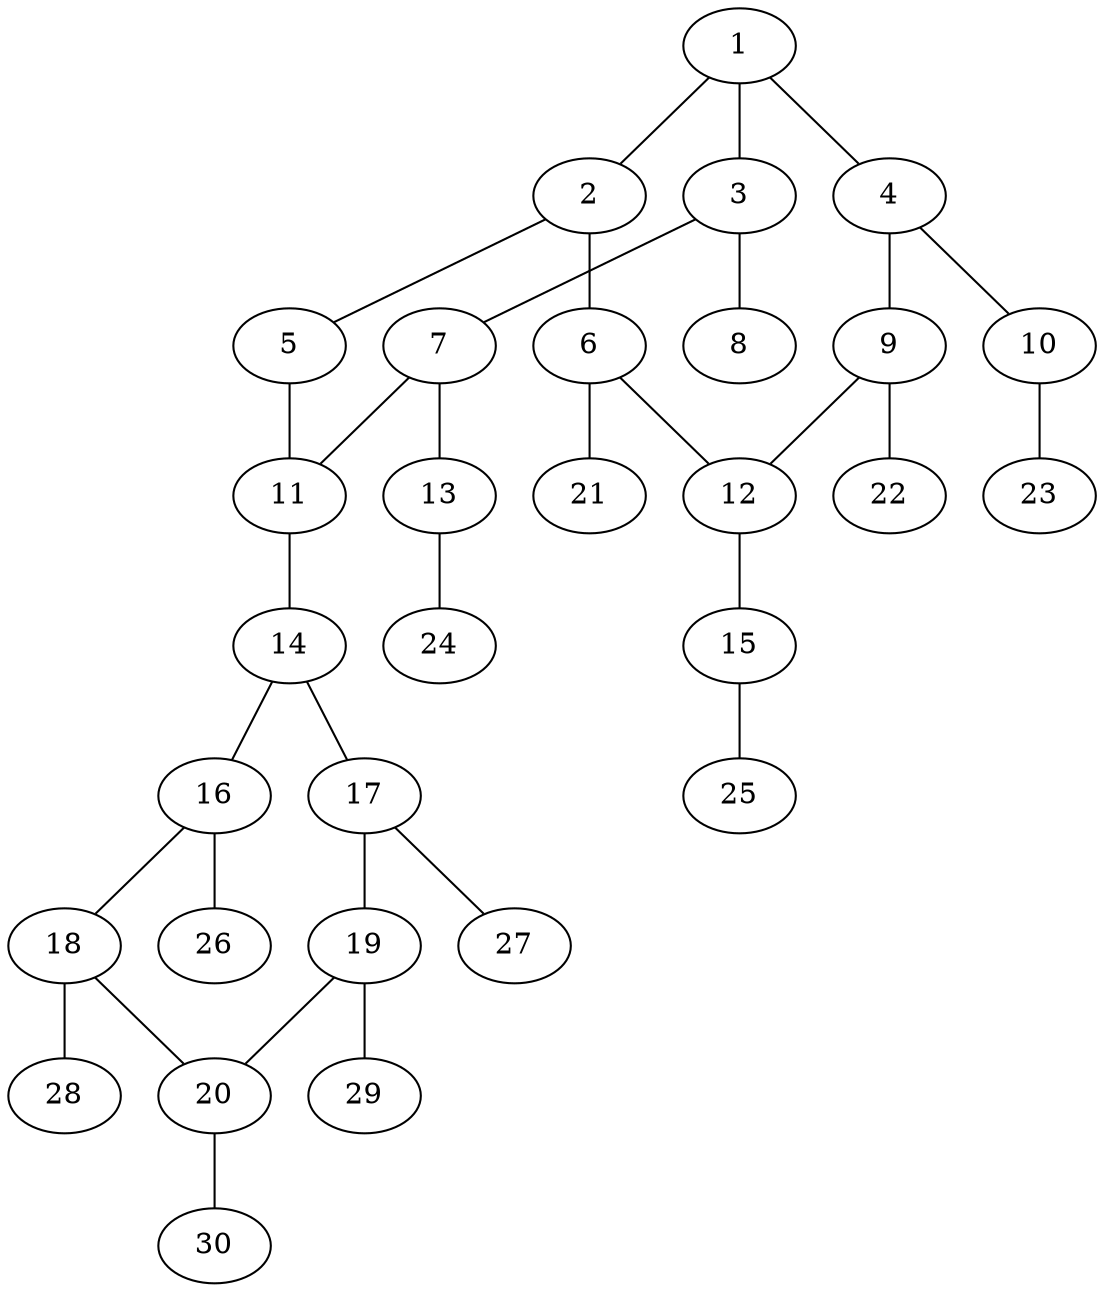 graph molecule_286 {
	1	 [chem=C];
	2	 [chem=C];
	1 -- 2	 [valence=2];
	3	 [chem=C];
	1 -- 3	 [valence=1];
	4	 [chem=C];
	1 -- 4	 [valence=1];
	5	 [chem=O];
	2 -- 5	 [valence=1];
	6	 [chem=C];
	2 -- 6	 [valence=1];
	7	 [chem=C];
	3 -- 7	 [valence=1];
	8	 [chem=O];
	3 -- 8	 [valence=2];
	9	 [chem=C];
	4 -- 9	 [valence=2];
	10	 [chem=O];
	4 -- 10	 [valence=1];
	11	 [chem=C];
	5 -- 11	 [valence=1];
	12	 [chem=C];
	6 -- 12	 [valence=2];
	21	 [chem=H];
	6 -- 21	 [valence=1];
	7 -- 11	 [valence=2];
	13	 [chem=O];
	7 -- 13	 [valence=1];
	9 -- 12	 [valence=1];
	22	 [chem=H];
	9 -- 22	 [valence=1];
	23	 [chem=H];
	10 -- 23	 [valence=1];
	14	 [chem=C];
	11 -- 14	 [valence=1];
	15	 [chem=O];
	12 -- 15	 [valence=1];
	24	 [chem=H];
	13 -- 24	 [valence=1];
	16	 [chem=C];
	14 -- 16	 [valence=2];
	17	 [chem=C];
	14 -- 17	 [valence=1];
	25	 [chem=H];
	15 -- 25	 [valence=1];
	18	 [chem=C];
	16 -- 18	 [valence=1];
	26	 [chem=H];
	16 -- 26	 [valence=1];
	19	 [chem=C];
	17 -- 19	 [valence=2];
	27	 [chem=H];
	17 -- 27	 [valence=1];
	20	 [chem=C];
	18 -- 20	 [valence=2];
	28	 [chem=H];
	18 -- 28	 [valence=1];
	19 -- 20	 [valence=1];
	29	 [chem=H];
	19 -- 29	 [valence=1];
	30	 [chem=H];
	20 -- 30	 [valence=1];
}
